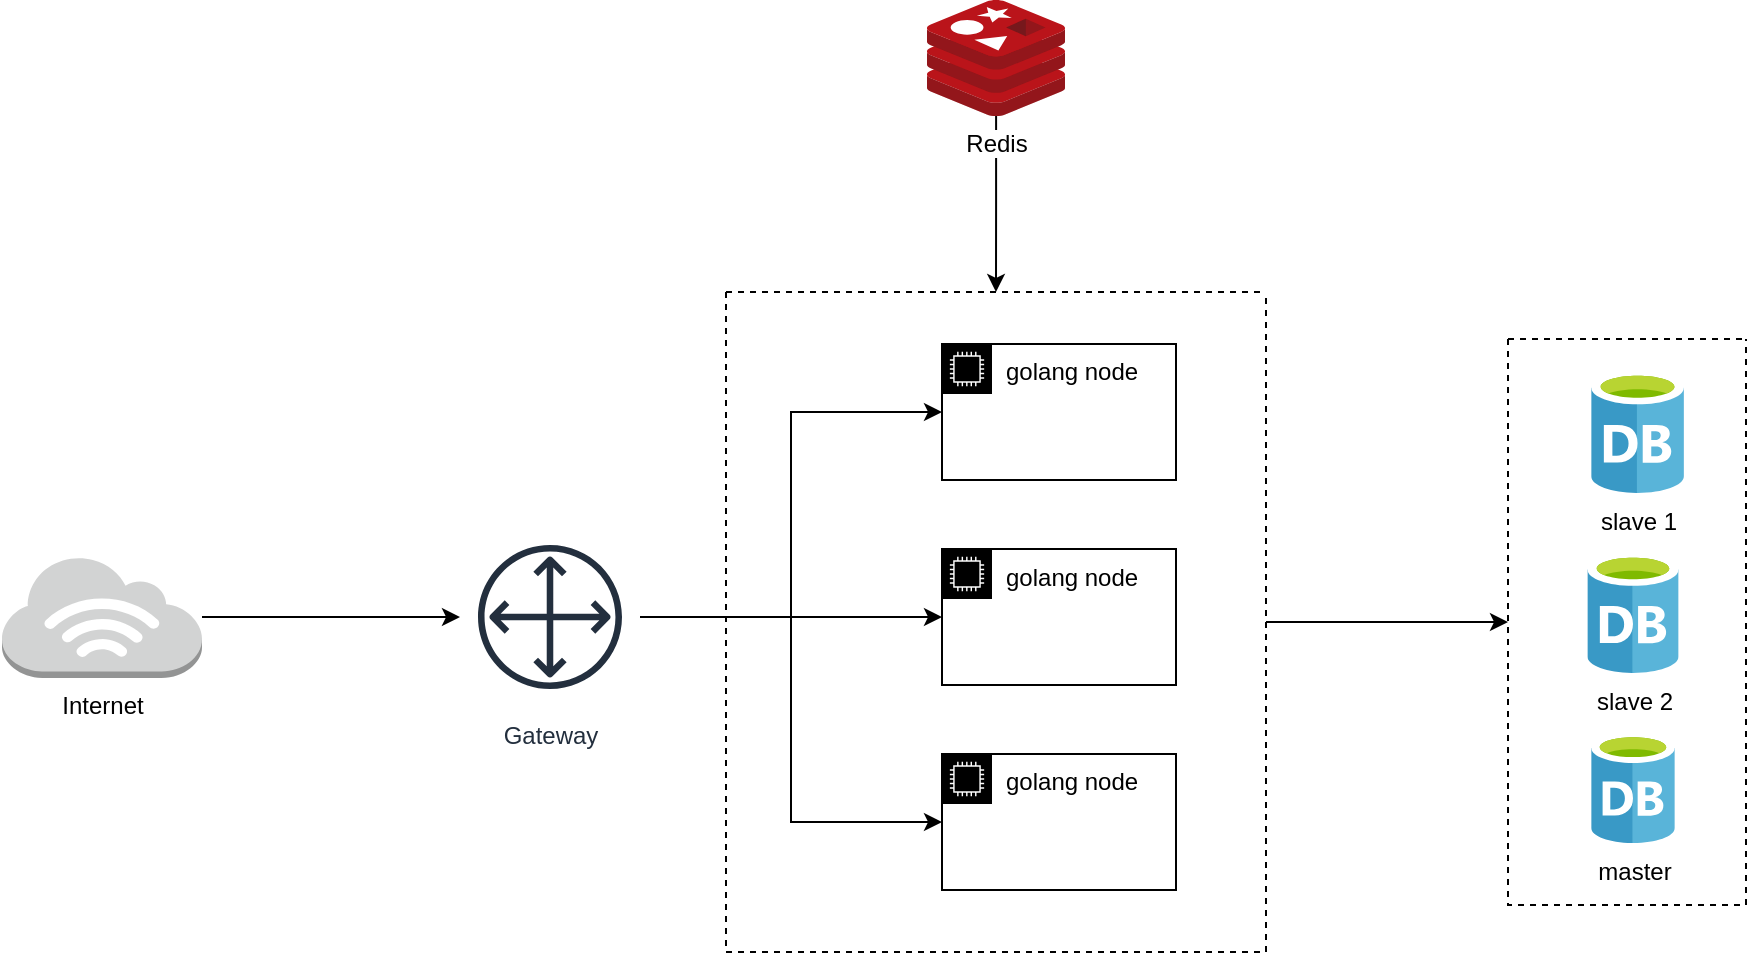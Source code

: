 <mxfile version="20.5.3" type="github">
  <diagram id="kxoggQMOIerRVnNvIGJB" name="Page-1">
    <mxGraphModel dx="1283" dy="604" grid="0" gridSize="10" guides="1" tooltips="1" connect="1" arrows="1" fold="1" page="0" pageScale="1" pageWidth="850" pageHeight="1100" math="0" shadow="0">
      <root>
        <mxCell id="0" />
        <mxCell id="1" parent="0" />
        <mxCell id="m1qdBIxcBaFChLM3Lvak-29" value="" style="swimlane;startSize=0;dashed=1;" vertex="1" parent="1">
          <mxGeometry x="788" y="226.5" width="119" height="283" as="geometry" />
        </mxCell>
        <mxCell id="m1qdBIxcBaFChLM3Lvak-28" value="master" style="sketch=0;aspect=fixed;html=1;points=[];align=center;image;fontSize=12;image=img/lib/mscae/Database_General.svg;dashed=1;" vertex="1" parent="m1qdBIxcBaFChLM3Lvak-29">
          <mxGeometry x="41.6" y="197" width="41.8" height="55" as="geometry" />
        </mxCell>
        <mxCell id="m1qdBIxcBaFChLM3Lvak-25" value="slave 1" style="sketch=0;aspect=fixed;html=1;points=[];align=center;image;fontSize=12;image=img/lib/mscae/Database_General.svg;dashed=1;" vertex="1" parent="m1qdBIxcBaFChLM3Lvak-29">
          <mxGeometry x="41.6" y="16" width="46.36" height="61" as="geometry" />
        </mxCell>
        <mxCell id="m1qdBIxcBaFChLM3Lvak-27" value="slave 2" style="sketch=0;aspect=fixed;html=1;points=[];align=center;image;fontSize=12;image=img/lib/mscae/Database_General.svg;dashed=1;" vertex="1" parent="m1qdBIxcBaFChLM3Lvak-29">
          <mxGeometry x="39.7" y="107" width="45.6" height="60" as="geometry" />
        </mxCell>
        <mxCell id="m1qdBIxcBaFChLM3Lvak-30" style="edgeStyle=orthogonalEdgeStyle;rounded=0;orthogonalLoop=1;jettySize=auto;html=1;" edge="1" parent="1" source="m1qdBIxcBaFChLM3Lvak-22" target="m1qdBIxcBaFChLM3Lvak-29">
          <mxGeometry relative="1" as="geometry" />
        </mxCell>
        <mxCell id="m1qdBIxcBaFChLM3Lvak-22" value="" style="swimlane;startSize=0;dashed=1;" vertex="1" parent="1">
          <mxGeometry x="397" y="203" width="270" height="330" as="geometry" />
        </mxCell>
        <mxCell id="7NXTXkRg-UbdUnaUzsDT-4" style="edgeStyle=orthogonalEdgeStyle;rounded=0;orthogonalLoop=1;jettySize=auto;html=1;" parent="1" source="7NXTXkRg-UbdUnaUzsDT-1" target="m1qdBIxcBaFChLM3Lvak-1" edge="1">
          <mxGeometry relative="1" as="geometry">
            <mxPoint x="190" y="416" as="targetPoint" />
          </mxGeometry>
        </mxCell>
        <mxCell id="7NXTXkRg-UbdUnaUzsDT-1" value="&lt;div&gt;Internet&lt;/div&gt;" style="outlineConnect=0;dashed=0;verticalLabelPosition=bottom;verticalAlign=top;align=center;html=1;shape=mxgraph.aws3.internet_3;fillColor=#D2D3D3;gradientColor=none;" parent="1" vertex="1">
          <mxGeometry x="35" y="335" width="100" height="61" as="geometry" />
        </mxCell>
        <mxCell id="m1qdBIxcBaFChLM3Lvak-19" style="edgeStyle=orthogonalEdgeStyle;rounded=0;orthogonalLoop=1;jettySize=auto;html=1;" edge="1" parent="1" source="m1qdBIxcBaFChLM3Lvak-1" target="m1qdBIxcBaFChLM3Lvak-17">
          <mxGeometry relative="1" as="geometry" />
        </mxCell>
        <mxCell id="m1qdBIxcBaFChLM3Lvak-20" style="edgeStyle=orthogonalEdgeStyle;rounded=0;orthogonalLoop=1;jettySize=auto;html=1;entryX=0;entryY=0.5;entryDx=0;entryDy=0;" edge="1" parent="1" source="m1qdBIxcBaFChLM3Lvak-1" target="m1qdBIxcBaFChLM3Lvak-16">
          <mxGeometry relative="1" as="geometry" />
        </mxCell>
        <mxCell id="m1qdBIxcBaFChLM3Lvak-21" style="edgeStyle=orthogonalEdgeStyle;rounded=0;orthogonalLoop=1;jettySize=auto;html=1;entryX=0;entryY=0.5;entryDx=0;entryDy=0;" edge="1" parent="1" source="m1qdBIxcBaFChLM3Lvak-1" target="m1qdBIxcBaFChLM3Lvak-18">
          <mxGeometry relative="1" as="geometry" />
        </mxCell>
        <mxCell id="m1qdBIxcBaFChLM3Lvak-1" value="&lt;div&gt;Gateway&lt;/div&gt;" style="sketch=0;outlineConnect=0;fontColor=#232F3E;gradientColor=none;strokeColor=#232F3E;fillColor=#ffffff;dashed=0;verticalLabelPosition=bottom;verticalAlign=top;align=center;html=1;fontSize=12;fontStyle=0;aspect=fixed;shape=mxgraph.aws4.resourceIcon;resIcon=mxgraph.aws4.customer_gateway;" vertex="1" parent="1">
          <mxGeometry x="264" y="320.5" width="90" height="90" as="geometry" />
        </mxCell>
        <mxCell id="m1qdBIxcBaFChLM3Lvak-16" value="golang node" style="points=[[0,0],[0.25,0],[0.5,0],[0.75,0],[1,0],[1,0.25],[1,0.5],[1,0.75],[1,1],[0.75,1],[0.5,1],[0.25,1],[0,1],[0,0.75],[0,0.5],[0,0.25]];outlineConnect=0;html=1;whiteSpace=wrap;fontSize=12;fontStyle=0;container=1;pointerEvents=0;collapsible=0;recursiveResize=0;shape=mxgraph.aws4.group;grIcon=mxgraph.aws4.group_ec2_instance_contents;verticalAlign=top;align=left;spacingLeft=30;dashed=0;" vertex="1" parent="1">
          <mxGeometry x="505" y="229" width="117" height="68" as="geometry" />
        </mxCell>
        <mxCell id="m1qdBIxcBaFChLM3Lvak-17" value="golang node" style="points=[[0,0],[0.25,0],[0.5,0],[0.75,0],[1,0],[1,0.25],[1,0.5],[1,0.75],[1,1],[0.75,1],[0.5,1],[0.25,1],[0,1],[0,0.75],[0,0.5],[0,0.25]];outlineConnect=0;html=1;whiteSpace=wrap;fontSize=12;fontStyle=0;container=1;pointerEvents=0;collapsible=0;recursiveResize=0;shape=mxgraph.aws4.group;grIcon=mxgraph.aws4.group_ec2_instance_contents;verticalAlign=top;align=left;spacingLeft=30;dashed=0;" vertex="1" parent="1">
          <mxGeometry x="505" y="331.5" width="117" height="68" as="geometry" />
        </mxCell>
        <mxCell id="m1qdBIxcBaFChLM3Lvak-18" value="golang node" style="points=[[0,0],[0.25,0],[0.5,0],[0.75,0],[1,0],[1,0.25],[1,0.5],[1,0.75],[1,1],[0.75,1],[0.5,1],[0.25,1],[0,1],[0,0.75],[0,0.5],[0,0.25]];outlineConnect=0;html=1;whiteSpace=wrap;fontSize=12;fontStyle=0;container=1;pointerEvents=0;collapsible=0;recursiveResize=0;shape=mxgraph.aws4.group;grIcon=mxgraph.aws4.group_ec2_instance_contents;verticalAlign=top;align=left;spacingLeft=30;dashed=0;" vertex="1" parent="1">
          <mxGeometry x="505" y="434" width="117" height="68" as="geometry" />
        </mxCell>
        <mxCell id="m1qdBIxcBaFChLM3Lvak-24" style="edgeStyle=orthogonalEdgeStyle;rounded=0;orthogonalLoop=1;jettySize=auto;html=1;" edge="1" parent="1" source="m1qdBIxcBaFChLM3Lvak-23" target="m1qdBIxcBaFChLM3Lvak-22">
          <mxGeometry relative="1" as="geometry" />
        </mxCell>
        <mxCell id="m1qdBIxcBaFChLM3Lvak-23" value="Redis" style="sketch=0;aspect=fixed;html=1;points=[];align=center;image;fontSize=12;image=img/lib/mscae/Cache_Redis_Product.svg;dashed=1;" vertex="1" parent="1">
          <mxGeometry x="497.47" y="57" width="69.05" height="58" as="geometry" />
        </mxCell>
      </root>
    </mxGraphModel>
  </diagram>
</mxfile>
